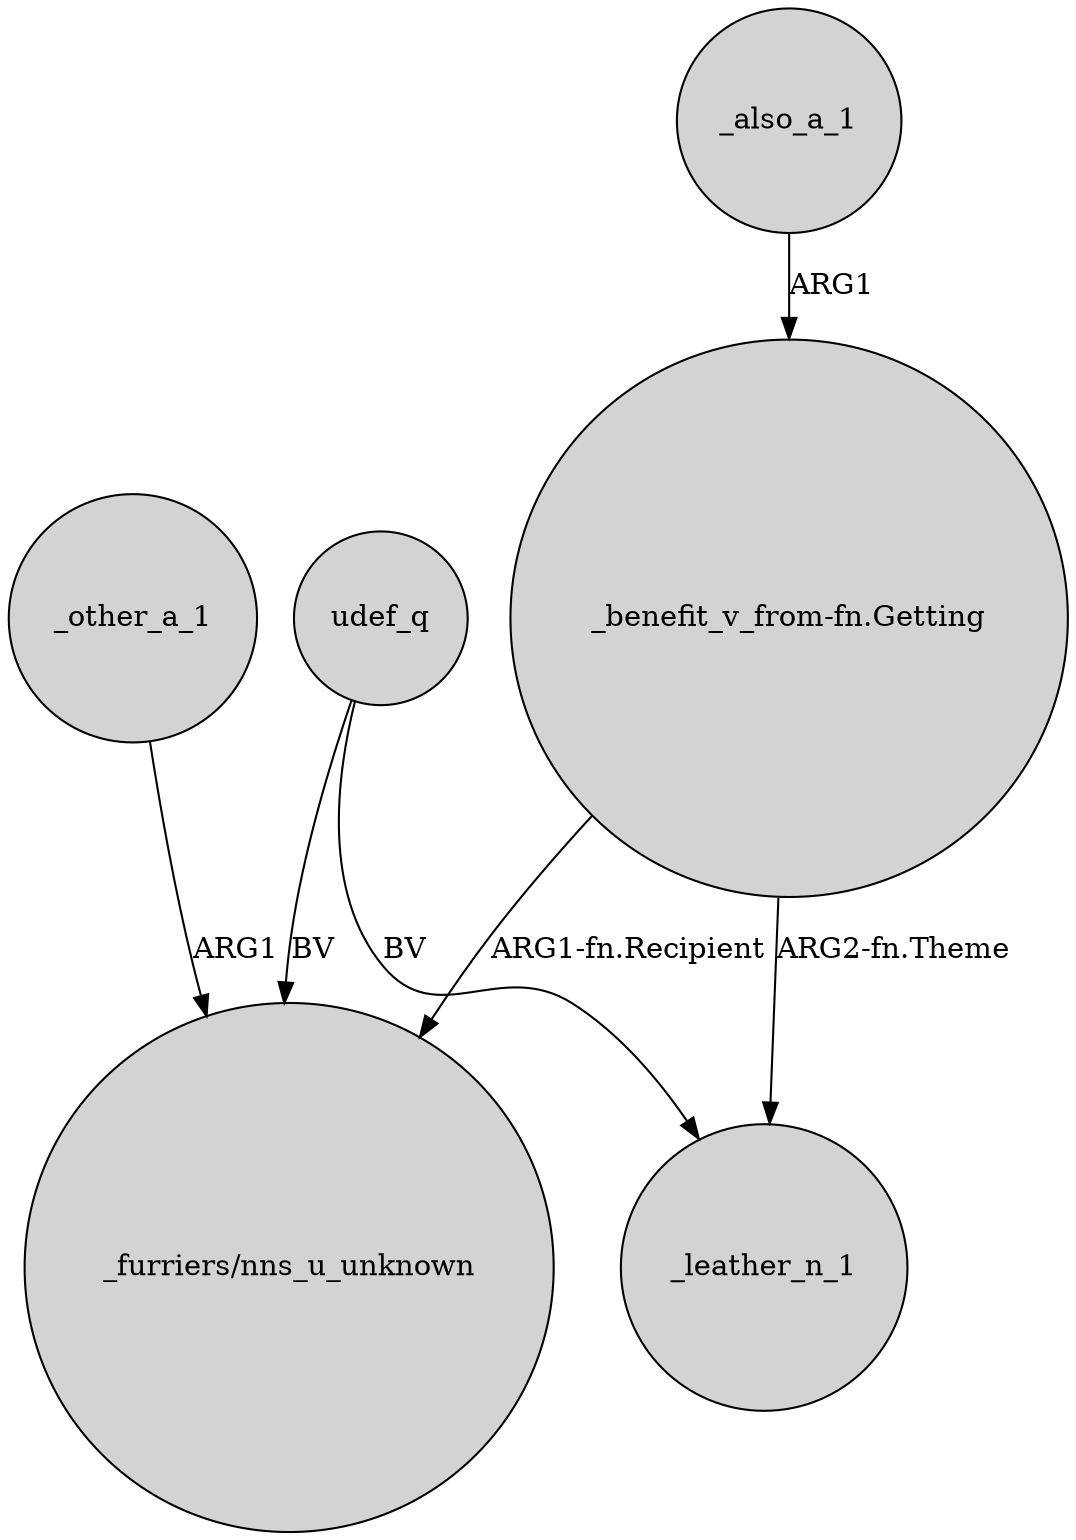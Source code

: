 digraph {
	node [shape=circle style=filled]
	"_benefit_v_from-fn.Getting" -> _leather_n_1 [label="ARG2-fn.Theme"]
	_also_a_1 -> "_benefit_v_from-fn.Getting" [label=ARG1]
	udef_q -> _leather_n_1 [label=BV]
	udef_q -> "_furriers/nns_u_unknown" [label=BV]
	"_benefit_v_from-fn.Getting" -> "_furriers/nns_u_unknown" [label="ARG1-fn.Recipient"]
	_other_a_1 -> "_furriers/nns_u_unknown" [label=ARG1]
}
